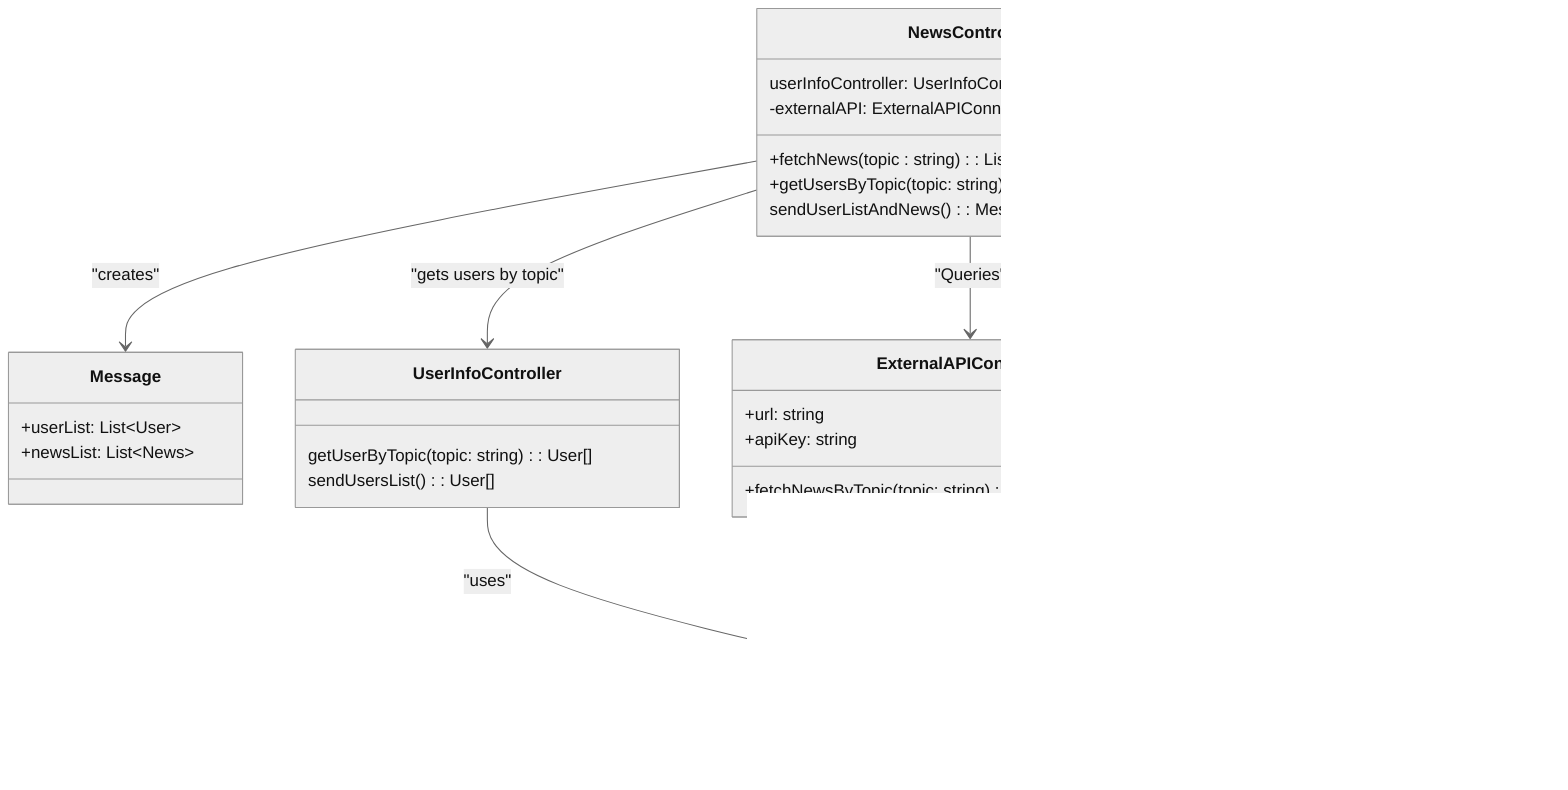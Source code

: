 %%{init: {"theme": "neutral"}}%%
classDiagram
    class NewsController {
        userInfoController: UserInfoController
        -externalAPI: ExternalAPIConnection
        +fetchNews(topic : string): List&lt;News&gt;
        +getUsersByTopic(topic: string): List&lt;User&gt;
        sendUserListAndNews(): Message
    }
    

    class Message{
        +userList: List&lt;User&gt;
        +newsList: List&lt;News&gt;
    }

    class User{
        +userId: string
        +email: string
    }

    class UserInfoController {
        getUserByTopic(topic: string): User[]
        sendUsersList(): User[]
    }

    class ExternalAPIConnection {
        +url: string
        +apiKey: string
        +fetchNewsByTopic(topic: string): List&lt;News&gt;
    }

    
    class News {
        +newsId: string
        +title: string
        +content: string
        +topics: List&lt;string&gt;
        +timestamp: Date
    }
    UserInfoController --> User : "uses"
    NewsController --> News : "uses"
    NewsController --> ExternalAPIConnection : "Queries"
    NewsController --> UserInfoController : "gets users by topic"
    NewsController --> User : "uses"
    NewsController --> Message : "creates"